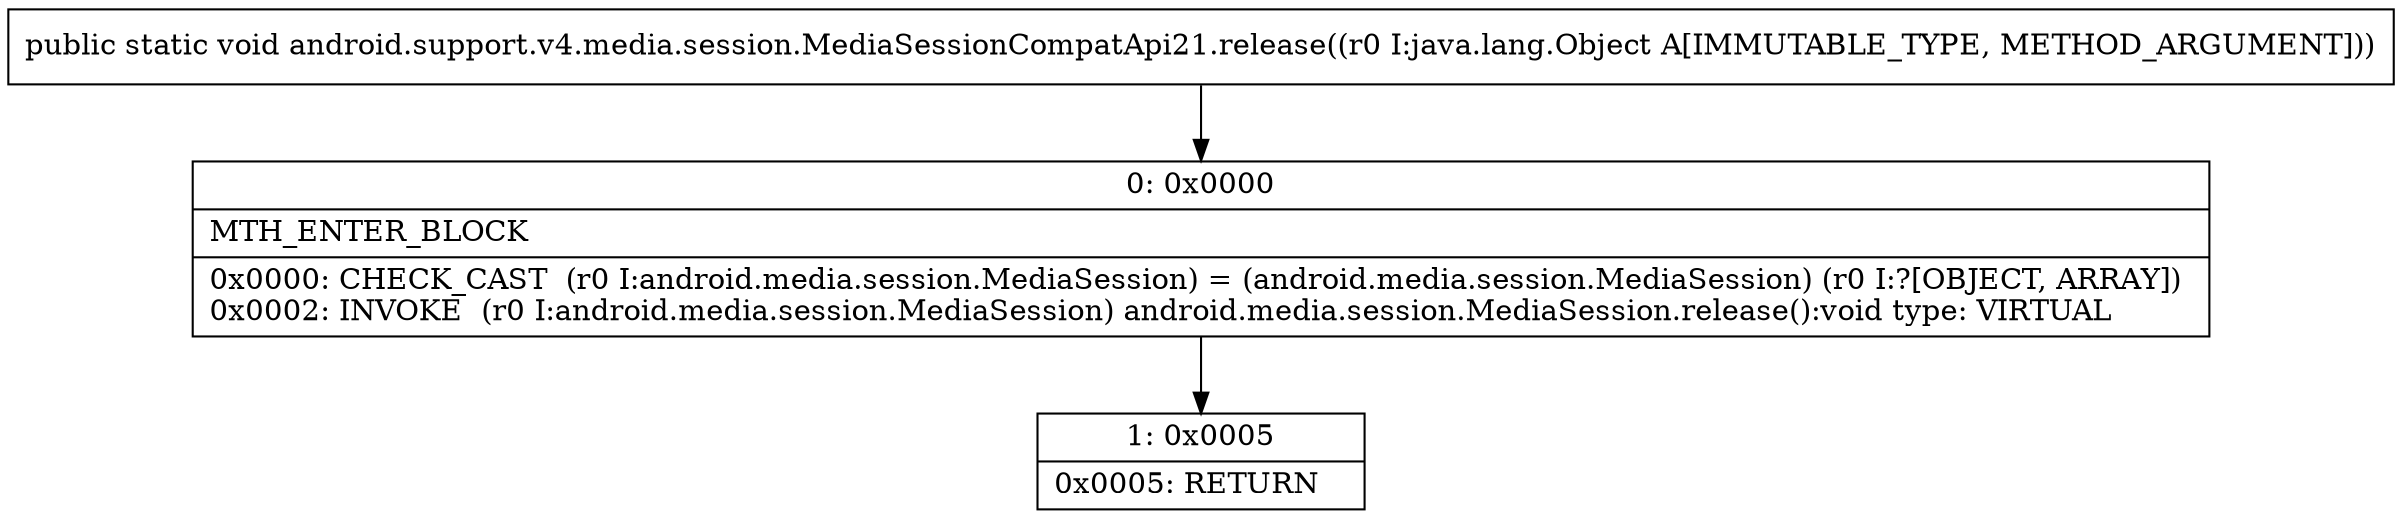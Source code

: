digraph "CFG forandroid.support.v4.media.session.MediaSessionCompatApi21.release(Ljava\/lang\/Object;)V" {
Node_0 [shape=record,label="{0\:\ 0x0000|MTH_ENTER_BLOCK\l|0x0000: CHECK_CAST  (r0 I:android.media.session.MediaSession) = (android.media.session.MediaSession) (r0 I:?[OBJECT, ARRAY]) \l0x0002: INVOKE  (r0 I:android.media.session.MediaSession) android.media.session.MediaSession.release():void type: VIRTUAL \l}"];
Node_1 [shape=record,label="{1\:\ 0x0005|0x0005: RETURN   \l}"];
MethodNode[shape=record,label="{public static void android.support.v4.media.session.MediaSessionCompatApi21.release((r0 I:java.lang.Object A[IMMUTABLE_TYPE, METHOD_ARGUMENT])) }"];
MethodNode -> Node_0;
Node_0 -> Node_1;
}

